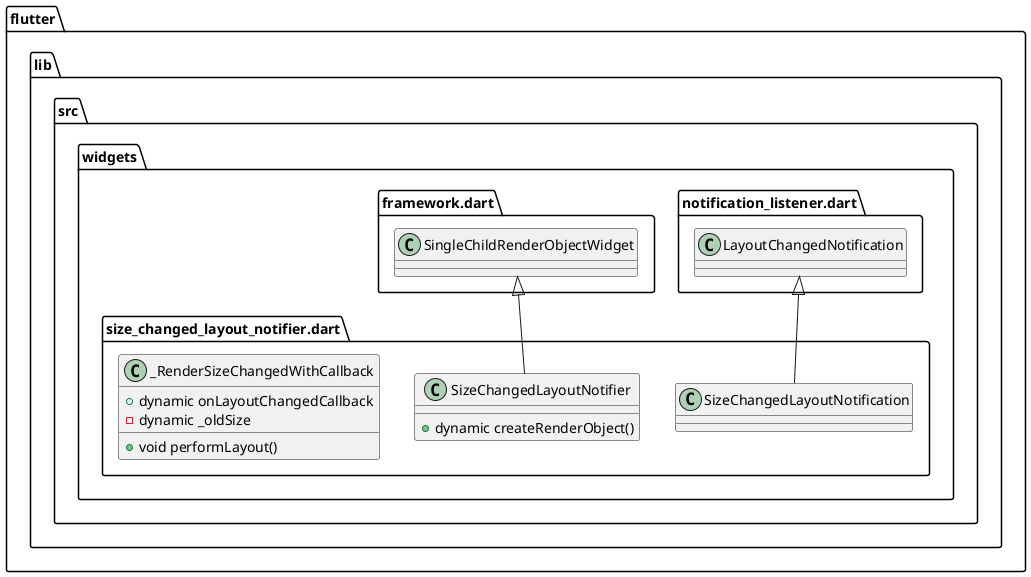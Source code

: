 @startuml
set namespaceSeparator ::

class "flutter::lib::src::widgets::size_changed_layout_notifier.dart::SizeChangedLayoutNotification" {
}

"flutter::lib::src::widgets::notification_listener.dart::LayoutChangedNotification" <|-- "flutter::lib::src::widgets::size_changed_layout_notifier.dart::SizeChangedLayoutNotification"

class "flutter::lib::src::widgets::size_changed_layout_notifier.dart::SizeChangedLayoutNotifier" {
  +dynamic createRenderObject()
}

"flutter::lib::src::widgets::framework.dart::SingleChildRenderObjectWidget" <|-- "flutter::lib::src::widgets::size_changed_layout_notifier.dart::SizeChangedLayoutNotifier"

class "flutter::lib::src::widgets::size_changed_layout_notifier.dart::_RenderSizeChangedWithCallback" {
  +dynamic onLayoutChangedCallback
  -dynamic _oldSize
  +void performLayout()
}


@enduml